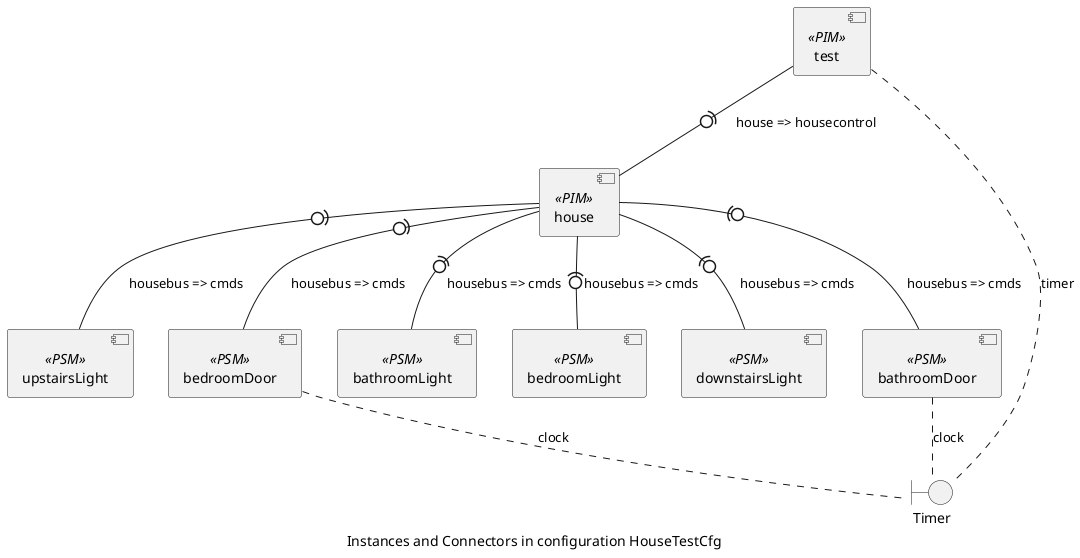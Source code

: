 @startuml
caption Instances and Connectors in configuration HouseTestCfg
component upstairsLight<<PSM>>
component bedroomDoor<<PSM>>
component test<<PIM>>
component bathroomLight<<PSM>>
component house<<PIM>>
component bedroomLight<<PSM>>
component downstairsLight<<PSM>>
component bathroomDoor<<PSM>>
boundary Timer
house -(0- bedroomLight : housebus => cmds
house -(0- bedroomDoor : housebus => cmds
house -(0- downstairsLight : housebus => cmds
test -(0- house : house => housecontrol
house -(0- upstairsLight : housebus => cmds
house -(0- bathroomLight : housebus => cmds
house -(0- bathroomDoor : housebus => cmds
bedroomDoor .. Timer : clock
bathroomDoor .. Timer : clock
test .. Timer : timer
@enduml